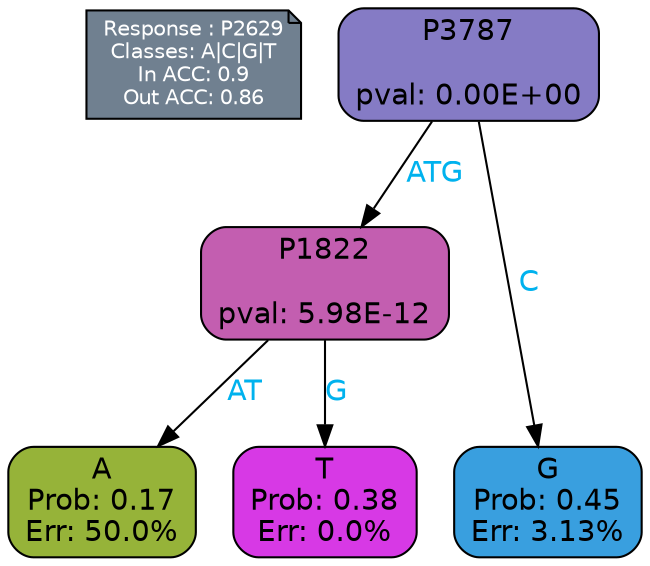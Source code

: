 digraph Tree {
node [shape=box, style="filled, rounded", color="black", fontname=helvetica] ;
graph [ranksep=equally, splines=polylines, bgcolor=transparent, dpi=600] ;
edge [fontname=helvetica] ;
LEGEND [label="Response : P2629
Classes: A|C|G|T
In ACC: 0.9
Out ACC: 0.86
",shape=note,align=left,style=filled,fillcolor="slategray",fontcolor="white",fontsize=10];1 [label="P3787

pval: 0.00E+00", fillcolor="#857bc5"] ;
2 [label="P1822

pval: 5.98E-12", fillcolor="#c35eb0"] ;
3 [label="A
Prob: 0.17
Err: 50.0%", fillcolor="#96b339"] ;
4 [label="T
Prob: 0.38
Err: 0.0%", fillcolor="#d739e5"] ;
5 [label="G
Prob: 0.45
Err: 3.13%", fillcolor="#399fdf"] ;
1 -> 2 [label="ATG",fontcolor=deepskyblue2] ;
1 -> 5 [label="C",fontcolor=deepskyblue2] ;
2 -> 3 [label="AT",fontcolor=deepskyblue2] ;
2 -> 4 [label="G",fontcolor=deepskyblue2] ;
{rank = same; 3;4;5;}{rank = same; LEGEND;1;}}